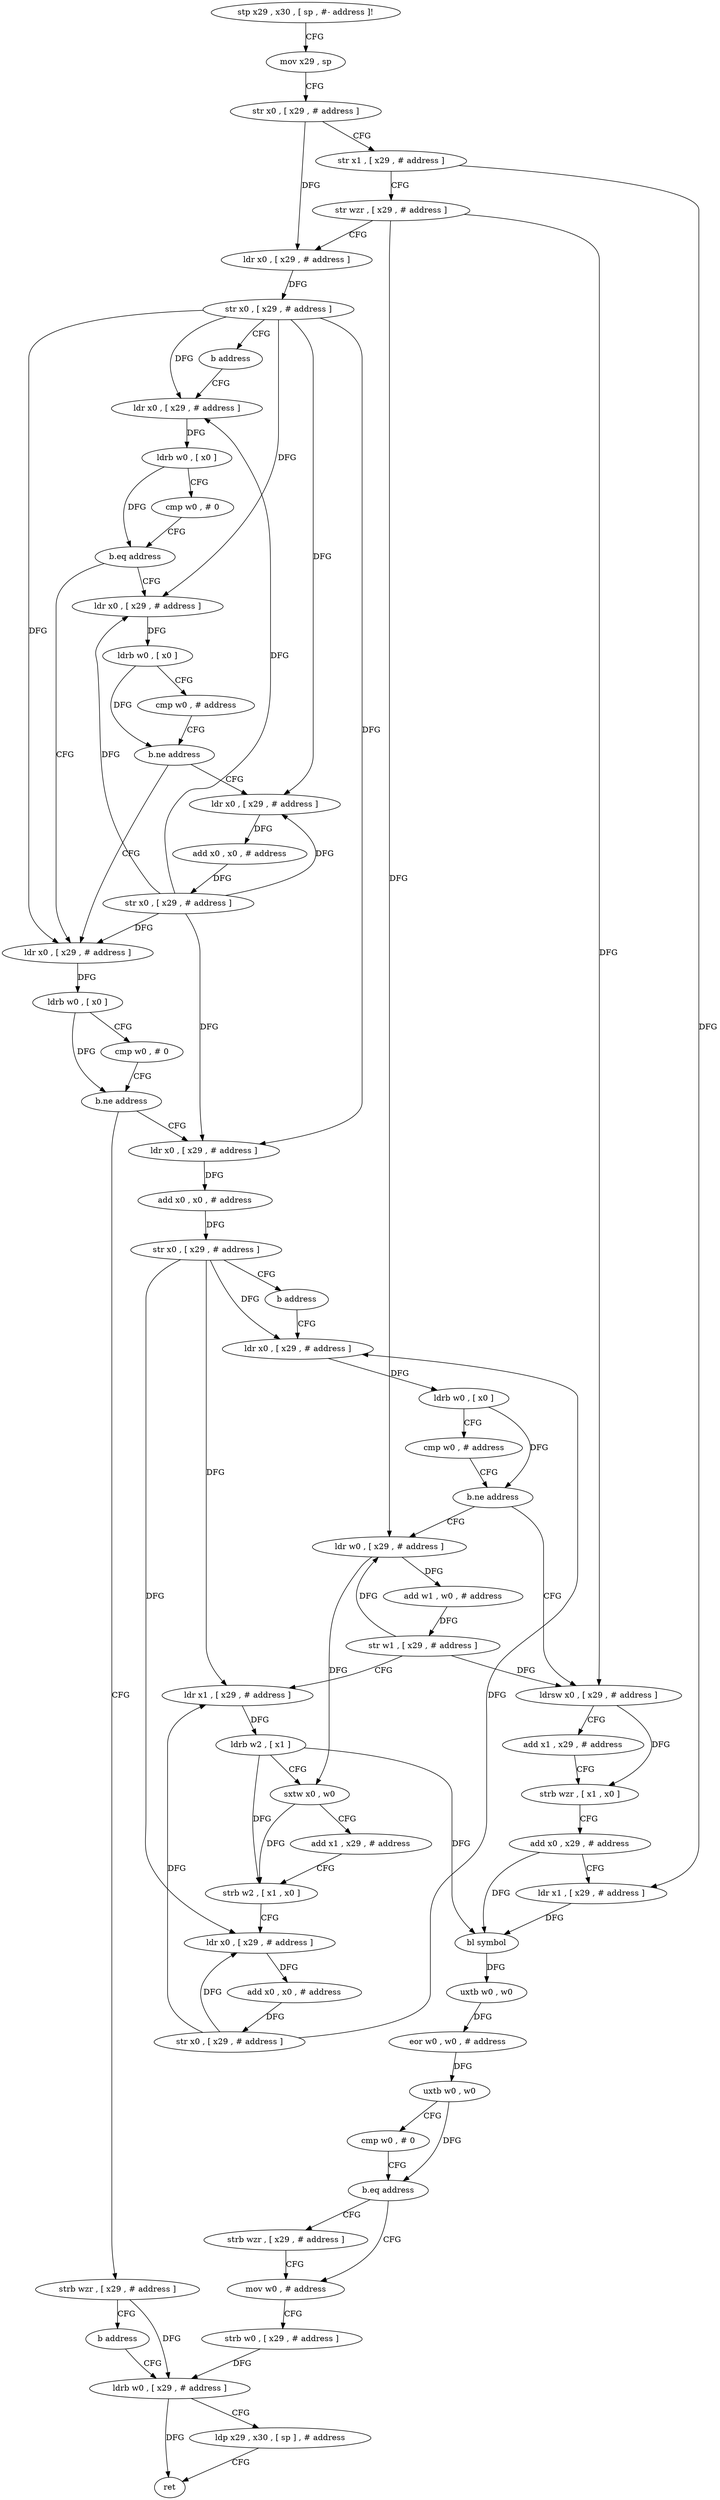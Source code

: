 digraph "func" {
"152632" [label = "stp x29 , x30 , [ sp , #- address ]!" ]
"152636" [label = "mov x29 , sp" ]
"152640" [label = "str x0 , [ x29 , # address ]" ]
"152644" [label = "str x1 , [ x29 , # address ]" ]
"152648" [label = "str wzr , [ x29 , # address ]" ]
"152652" [label = "ldr x0 , [ x29 , # address ]" ]
"152656" [label = "str x0 , [ x29 , # address ]" ]
"152660" [label = "b address" ]
"152676" [label = "ldr x0 , [ x29 , # address ]" ]
"152680" [label = "ldrb w0 , [ x0 ]" ]
"152684" [label = "cmp w0 , # 0" ]
"152688" [label = "b.eq address" ]
"152708" [label = "ldr x0 , [ x29 , # address ]" ]
"152692" [label = "ldr x0 , [ x29 , # address ]" ]
"152712" [label = "ldrb w0 , [ x0 ]" ]
"152716" [label = "cmp w0 , # 0" ]
"152720" [label = "b.ne address" ]
"152732" [label = "ldr x0 , [ x29 , # address ]" ]
"152724" [label = "strb wzr , [ x29 , # address ]" ]
"152696" [label = "ldrb w0 , [ x0 ]" ]
"152700" [label = "cmp w0 , # address" ]
"152704" [label = "b.ne address" ]
"152664" [label = "ldr x0 , [ x29 , # address ]" ]
"152736" [label = "add x0 , x0 , # address" ]
"152740" [label = "str x0 , [ x29 , # address ]" ]
"152744" [label = "b address" ]
"152792" [label = "ldr x0 , [ x29 , # address ]" ]
"152728" [label = "b address" ]
"152864" [label = "ldrb w0 , [ x29 , # address ]" ]
"152668" [label = "add x0 , x0 , # address" ]
"152672" [label = "str x0 , [ x29 , # address ]" ]
"152796" [label = "ldrb w0 , [ x0 ]" ]
"152800" [label = "cmp w0 , # address" ]
"152804" [label = "b.ne address" ]
"152748" [label = "ldr w0 , [ x29 , # address ]" ]
"152808" [label = "ldrsw x0 , [ x29 , # address ]" ]
"152868" [label = "ldp x29 , x30 , [ sp ] , # address" ]
"152872" [label = "ret" ]
"152752" [label = "add w1 , w0 , # address" ]
"152756" [label = "str w1 , [ x29 , # address ]" ]
"152760" [label = "ldr x1 , [ x29 , # address ]" ]
"152764" [label = "ldrb w2 , [ x1 ]" ]
"152768" [label = "sxtw x0 , w0" ]
"152772" [label = "add x1 , x29 , # address" ]
"152776" [label = "strb w2 , [ x1 , x0 ]" ]
"152780" [label = "ldr x0 , [ x29 , # address ]" ]
"152784" [label = "add x0 , x0 , # address" ]
"152788" [label = "str x0 , [ x29 , # address ]" ]
"152812" [label = "add x1 , x29 , # address" ]
"152816" [label = "strb wzr , [ x1 , x0 ]" ]
"152820" [label = "add x0 , x29 , # address" ]
"152824" [label = "ldr x1 , [ x29 , # address ]" ]
"152828" [label = "bl symbol" ]
"152832" [label = "uxtb w0 , w0" ]
"152836" [label = "eor w0 , w0 , # address" ]
"152840" [label = "uxtb w0 , w0" ]
"152844" [label = "cmp w0 , # 0" ]
"152848" [label = "b.eq address" ]
"152856" [label = "mov w0 , # address" ]
"152852" [label = "strb wzr , [ x29 , # address ]" ]
"152860" [label = "strb w0 , [ x29 , # address ]" ]
"152632" -> "152636" [ label = "CFG" ]
"152636" -> "152640" [ label = "CFG" ]
"152640" -> "152644" [ label = "CFG" ]
"152640" -> "152652" [ label = "DFG" ]
"152644" -> "152648" [ label = "CFG" ]
"152644" -> "152824" [ label = "DFG" ]
"152648" -> "152652" [ label = "CFG" ]
"152648" -> "152748" [ label = "DFG" ]
"152648" -> "152808" [ label = "DFG" ]
"152652" -> "152656" [ label = "DFG" ]
"152656" -> "152660" [ label = "CFG" ]
"152656" -> "152676" [ label = "DFG" ]
"152656" -> "152708" [ label = "DFG" ]
"152656" -> "152692" [ label = "DFG" ]
"152656" -> "152732" [ label = "DFG" ]
"152656" -> "152664" [ label = "DFG" ]
"152660" -> "152676" [ label = "CFG" ]
"152676" -> "152680" [ label = "DFG" ]
"152680" -> "152684" [ label = "CFG" ]
"152680" -> "152688" [ label = "DFG" ]
"152684" -> "152688" [ label = "CFG" ]
"152688" -> "152708" [ label = "CFG" ]
"152688" -> "152692" [ label = "CFG" ]
"152708" -> "152712" [ label = "DFG" ]
"152692" -> "152696" [ label = "DFG" ]
"152712" -> "152716" [ label = "CFG" ]
"152712" -> "152720" [ label = "DFG" ]
"152716" -> "152720" [ label = "CFG" ]
"152720" -> "152732" [ label = "CFG" ]
"152720" -> "152724" [ label = "CFG" ]
"152732" -> "152736" [ label = "DFG" ]
"152724" -> "152728" [ label = "CFG" ]
"152724" -> "152864" [ label = "DFG" ]
"152696" -> "152700" [ label = "CFG" ]
"152696" -> "152704" [ label = "DFG" ]
"152700" -> "152704" [ label = "CFG" ]
"152704" -> "152664" [ label = "CFG" ]
"152704" -> "152708" [ label = "CFG" ]
"152664" -> "152668" [ label = "DFG" ]
"152736" -> "152740" [ label = "DFG" ]
"152740" -> "152744" [ label = "CFG" ]
"152740" -> "152792" [ label = "DFG" ]
"152740" -> "152760" [ label = "DFG" ]
"152740" -> "152780" [ label = "DFG" ]
"152744" -> "152792" [ label = "CFG" ]
"152792" -> "152796" [ label = "DFG" ]
"152728" -> "152864" [ label = "CFG" ]
"152864" -> "152868" [ label = "CFG" ]
"152864" -> "152872" [ label = "DFG" ]
"152668" -> "152672" [ label = "DFG" ]
"152672" -> "152676" [ label = "DFG" ]
"152672" -> "152708" [ label = "DFG" ]
"152672" -> "152692" [ label = "DFG" ]
"152672" -> "152732" [ label = "DFG" ]
"152672" -> "152664" [ label = "DFG" ]
"152796" -> "152800" [ label = "CFG" ]
"152796" -> "152804" [ label = "DFG" ]
"152800" -> "152804" [ label = "CFG" ]
"152804" -> "152748" [ label = "CFG" ]
"152804" -> "152808" [ label = "CFG" ]
"152748" -> "152752" [ label = "DFG" ]
"152748" -> "152768" [ label = "DFG" ]
"152808" -> "152812" [ label = "CFG" ]
"152808" -> "152816" [ label = "DFG" ]
"152868" -> "152872" [ label = "CFG" ]
"152752" -> "152756" [ label = "DFG" ]
"152756" -> "152760" [ label = "CFG" ]
"152756" -> "152748" [ label = "DFG" ]
"152756" -> "152808" [ label = "DFG" ]
"152760" -> "152764" [ label = "DFG" ]
"152764" -> "152768" [ label = "CFG" ]
"152764" -> "152776" [ label = "DFG" ]
"152764" -> "152828" [ label = "DFG" ]
"152768" -> "152772" [ label = "CFG" ]
"152768" -> "152776" [ label = "DFG" ]
"152772" -> "152776" [ label = "CFG" ]
"152776" -> "152780" [ label = "CFG" ]
"152780" -> "152784" [ label = "DFG" ]
"152784" -> "152788" [ label = "DFG" ]
"152788" -> "152792" [ label = "DFG" ]
"152788" -> "152760" [ label = "DFG" ]
"152788" -> "152780" [ label = "DFG" ]
"152812" -> "152816" [ label = "CFG" ]
"152816" -> "152820" [ label = "CFG" ]
"152820" -> "152824" [ label = "CFG" ]
"152820" -> "152828" [ label = "DFG" ]
"152824" -> "152828" [ label = "DFG" ]
"152828" -> "152832" [ label = "DFG" ]
"152832" -> "152836" [ label = "DFG" ]
"152836" -> "152840" [ label = "DFG" ]
"152840" -> "152844" [ label = "CFG" ]
"152840" -> "152848" [ label = "DFG" ]
"152844" -> "152848" [ label = "CFG" ]
"152848" -> "152856" [ label = "CFG" ]
"152848" -> "152852" [ label = "CFG" ]
"152856" -> "152860" [ label = "CFG" ]
"152852" -> "152856" [ label = "CFG" ]
"152860" -> "152864" [ label = "DFG" ]
}
